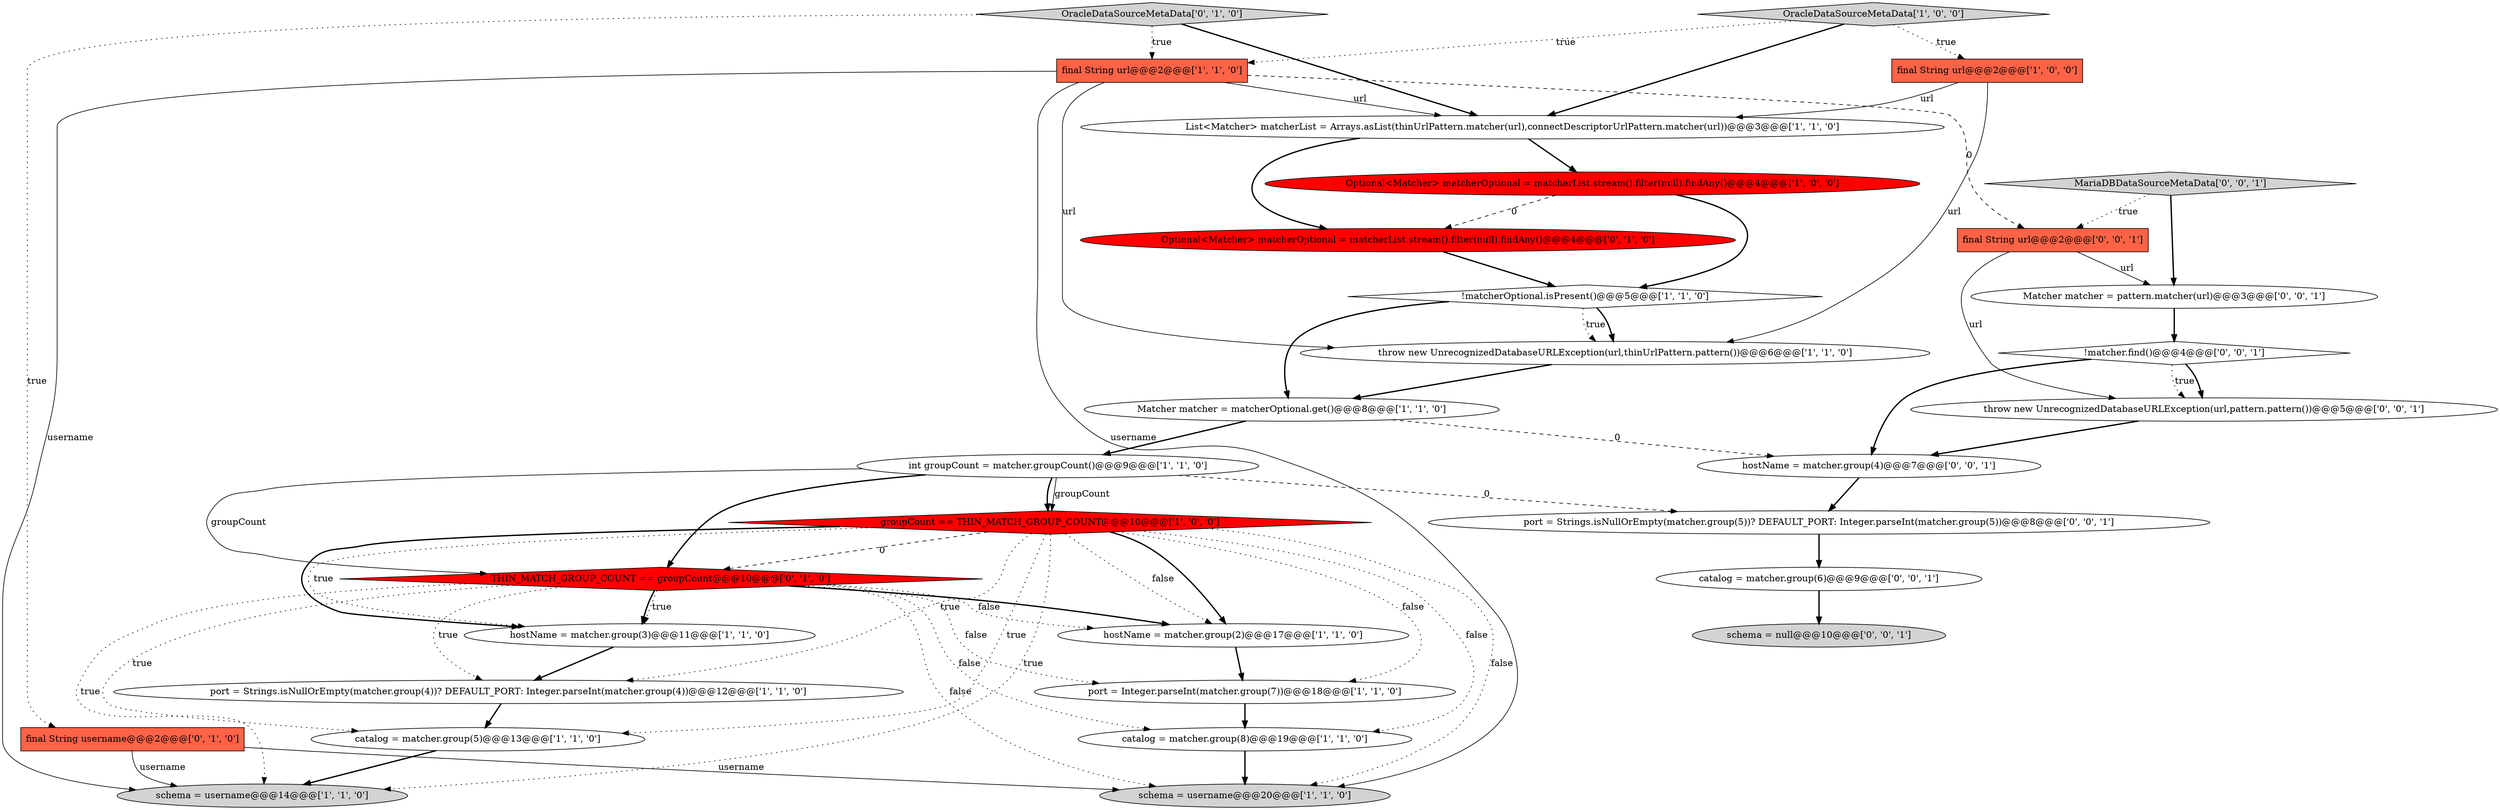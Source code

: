 digraph {
19 [style = filled, label = "OracleDataSourceMetaData['0', '1', '0']", fillcolor = lightgray, shape = diamond image = "AAA0AAABBB2BBB"];
1 [style = filled, label = "port = Integer.parseInt(matcher.group(7))@@@18@@@['1', '1', '0']", fillcolor = white, shape = ellipse image = "AAA0AAABBB1BBB"];
27 [style = filled, label = "final String url@@@2@@@['0', '0', '1']", fillcolor = tomato, shape = box image = "AAA0AAABBB3BBB"];
29 [style = filled, label = "Matcher matcher = pattern.matcher(url)@@@3@@@['0', '0', '1']", fillcolor = white, shape = ellipse image = "AAA0AAABBB3BBB"];
15 [style = filled, label = "schema = username@@@20@@@['1', '1', '0']", fillcolor = lightgray, shape = ellipse image = "AAA0AAABBB1BBB"];
30 [style = filled, label = "port = Strings.isNullOrEmpty(matcher.group(5))? DEFAULT_PORT: Integer.parseInt(matcher.group(5))@@@8@@@['0', '0', '1']", fillcolor = white, shape = ellipse image = "AAA0AAABBB3BBB"];
2 [style = filled, label = "catalog = matcher.group(8)@@@19@@@['1', '1', '0']", fillcolor = white, shape = ellipse image = "AAA0AAABBB1BBB"];
10 [style = filled, label = "int groupCount = matcher.groupCount()@@@9@@@['1', '1', '0']", fillcolor = white, shape = ellipse image = "AAA0AAABBB1BBB"];
22 [style = filled, label = "hostName = matcher.group(4)@@@7@@@['0', '0', '1']", fillcolor = white, shape = ellipse image = "AAA0AAABBB3BBB"];
17 [style = filled, label = "Optional<Matcher> matcherOptional = matcherList.stream().filter(null).findAny()@@@4@@@['1', '0', '0']", fillcolor = red, shape = ellipse image = "AAA1AAABBB1BBB"];
26 [style = filled, label = "MariaDBDataSourceMetaData['0', '0', '1']", fillcolor = lightgray, shape = diamond image = "AAA0AAABBB3BBB"];
25 [style = filled, label = "catalog = matcher.group(6)@@@9@@@['0', '0', '1']", fillcolor = white, shape = ellipse image = "AAA0AAABBB3BBB"];
4 [style = filled, label = "schema = username@@@14@@@['1', '1', '0']", fillcolor = lightgray, shape = ellipse image = "AAA0AAABBB1BBB"];
12 [style = filled, label = "OracleDataSourceMetaData['1', '0', '0']", fillcolor = lightgray, shape = diamond image = "AAA0AAABBB1BBB"];
5 [style = filled, label = "Matcher matcher = matcherOptional.get()@@@8@@@['1', '1', '0']", fillcolor = white, shape = ellipse image = "AAA0AAABBB1BBB"];
8 [style = filled, label = "final String url@@@2@@@['1', '0', '0']", fillcolor = tomato, shape = box image = "AAA0AAABBB1BBB"];
13 [style = filled, label = "List<Matcher> matcherList = Arrays.asList(thinUrlPattern.matcher(url),connectDescriptorUrlPattern.matcher(url))@@@3@@@['1', '1', '0']", fillcolor = white, shape = ellipse image = "AAA0AAABBB1BBB"];
14 [style = filled, label = "groupCount == THIN_MATCH_GROUP_COUNT@@@10@@@['1', '0', '0']", fillcolor = red, shape = diamond image = "AAA1AAABBB1BBB"];
21 [style = filled, label = "THIN_MATCH_GROUP_COUNT == groupCount@@@10@@@['0', '1', '0']", fillcolor = red, shape = diamond image = "AAA1AAABBB2BBB"];
18 [style = filled, label = "final String username@@@2@@@['0', '1', '0']", fillcolor = tomato, shape = box image = "AAA0AAABBB2BBB"];
3 [style = filled, label = "!matcherOptional.isPresent()@@@5@@@['1', '1', '0']", fillcolor = white, shape = diamond image = "AAA0AAABBB1BBB"];
20 [style = filled, label = "Optional<Matcher> matcherOptional = matcherList.stream().filter(null).findAny()@@@4@@@['0', '1', '0']", fillcolor = red, shape = ellipse image = "AAA1AAABBB2BBB"];
24 [style = filled, label = "throw new UnrecognizedDatabaseURLException(url,pattern.pattern())@@@5@@@['0', '0', '1']", fillcolor = white, shape = ellipse image = "AAA0AAABBB3BBB"];
7 [style = filled, label = "throw new UnrecognizedDatabaseURLException(url,thinUrlPattern.pattern())@@@6@@@['1', '1', '0']", fillcolor = white, shape = ellipse image = "AAA0AAABBB1BBB"];
11 [style = filled, label = "port = Strings.isNullOrEmpty(matcher.group(4))? DEFAULT_PORT: Integer.parseInt(matcher.group(4))@@@12@@@['1', '1', '0']", fillcolor = white, shape = ellipse image = "AAA0AAABBB1BBB"];
9 [style = filled, label = "final String url@@@2@@@['1', '1', '0']", fillcolor = tomato, shape = box image = "AAA0AAABBB1BBB"];
16 [style = filled, label = "hostName = matcher.group(2)@@@17@@@['1', '1', '0']", fillcolor = white, shape = ellipse image = "AAA0AAABBB1BBB"];
0 [style = filled, label = "hostName = matcher.group(3)@@@11@@@['1', '1', '0']", fillcolor = white, shape = ellipse image = "AAA0AAABBB1BBB"];
23 [style = filled, label = "schema = null@@@10@@@['0', '0', '1']", fillcolor = lightgray, shape = ellipse image = "AAA0AAABBB3BBB"];
6 [style = filled, label = "catalog = matcher.group(5)@@@13@@@['1', '1', '0']", fillcolor = white, shape = ellipse image = "AAA0AAABBB1BBB"];
28 [style = filled, label = "!matcher.find()@@@4@@@['0', '0', '1']", fillcolor = white, shape = diamond image = "AAA0AAABBB3BBB"];
14->16 [style = bold, label=""];
5->10 [style = bold, label=""];
21->16 [style = dotted, label="false"];
3->7 [style = dotted, label="true"];
18->15 [style = solid, label="username"];
9->7 [style = solid, label="url"];
27->29 [style = solid, label="url"];
21->0 [style = bold, label=""];
14->0 [style = dotted, label="true"];
10->14 [style = bold, label=""];
21->11 [style = dotted, label="true"];
12->8 [style = dotted, label="true"];
25->23 [style = bold, label=""];
8->13 [style = solid, label="url"];
14->16 [style = dotted, label="false"];
26->29 [style = bold, label=""];
14->2 [style = dotted, label="false"];
10->21 [style = solid, label="groupCount"];
11->6 [style = bold, label=""];
21->0 [style = dotted, label="true"];
26->27 [style = dotted, label="true"];
19->18 [style = dotted, label="true"];
9->27 [style = dashed, label="0"];
0->11 [style = bold, label=""];
30->25 [style = bold, label=""];
20->3 [style = bold, label=""];
10->21 [style = bold, label=""];
21->1 [style = dotted, label="false"];
14->1 [style = dotted, label="false"];
24->22 [style = bold, label=""];
21->4 [style = dotted, label="true"];
8->7 [style = solid, label="url"];
22->30 [style = bold, label=""];
21->6 [style = dotted, label="true"];
29->28 [style = bold, label=""];
9->13 [style = solid, label="url"];
12->13 [style = bold, label=""];
10->14 [style = solid, label="groupCount"];
13->17 [style = bold, label=""];
6->4 [style = bold, label=""];
3->5 [style = bold, label=""];
7->5 [style = bold, label=""];
10->30 [style = dashed, label="0"];
28->24 [style = dotted, label="true"];
19->13 [style = bold, label=""];
14->0 [style = bold, label=""];
21->2 [style = dotted, label="false"];
3->7 [style = bold, label=""];
16->1 [style = bold, label=""];
17->20 [style = dashed, label="0"];
9->15 [style = solid, label="username"];
2->15 [style = bold, label=""];
19->9 [style = dotted, label="true"];
17->3 [style = bold, label=""];
21->16 [style = bold, label=""];
28->24 [style = bold, label=""];
14->11 [style = dotted, label="true"];
14->21 [style = dashed, label="0"];
1->2 [style = bold, label=""];
21->15 [style = dotted, label="false"];
5->22 [style = dashed, label="0"];
9->4 [style = solid, label="username"];
14->4 [style = dotted, label="true"];
27->24 [style = solid, label="url"];
18->4 [style = solid, label="username"];
28->22 [style = bold, label=""];
14->15 [style = dotted, label="false"];
12->9 [style = dotted, label="true"];
13->20 [style = bold, label=""];
14->6 [style = dotted, label="true"];
}
